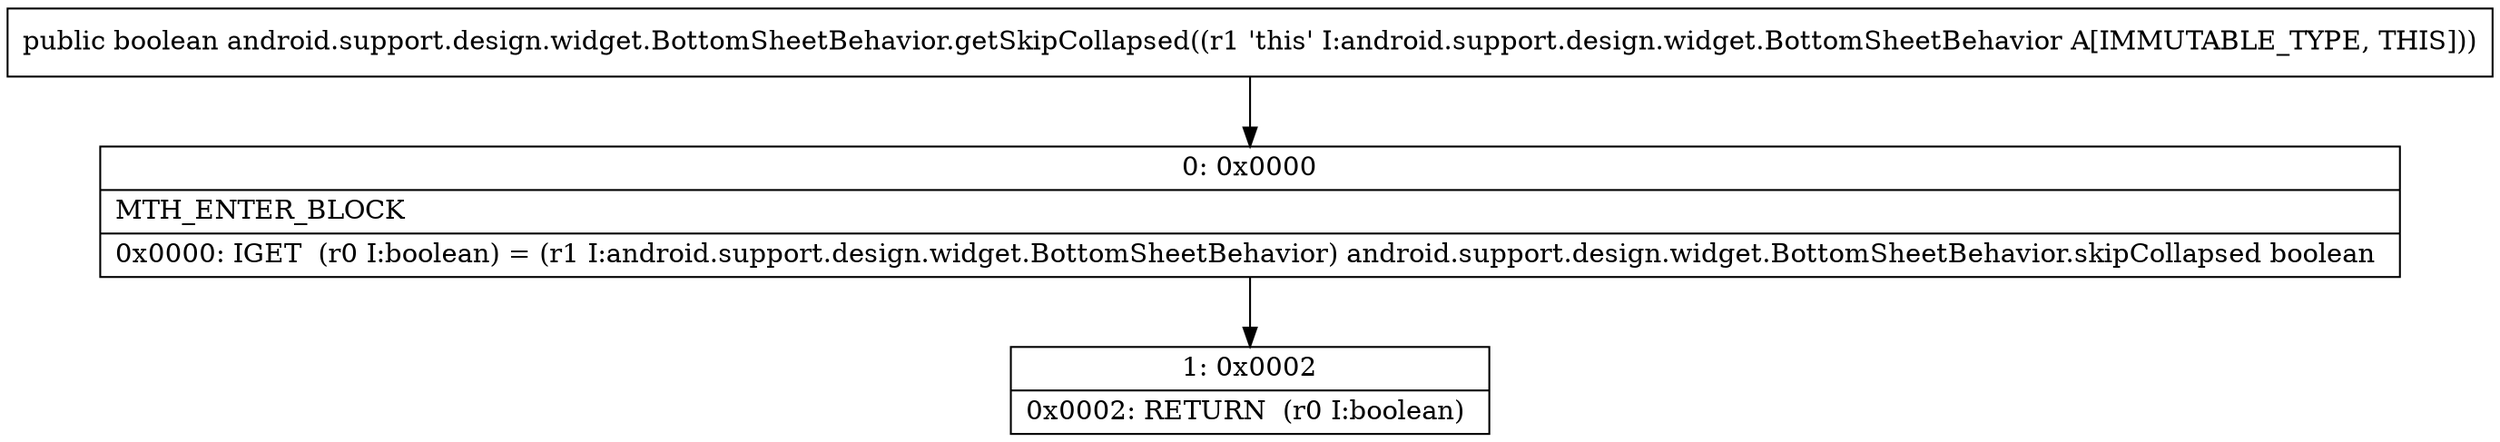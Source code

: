 digraph "CFG forandroid.support.design.widget.BottomSheetBehavior.getSkipCollapsed()Z" {
Node_0 [shape=record,label="{0\:\ 0x0000|MTH_ENTER_BLOCK\l|0x0000: IGET  (r0 I:boolean) = (r1 I:android.support.design.widget.BottomSheetBehavior) android.support.design.widget.BottomSheetBehavior.skipCollapsed boolean \l}"];
Node_1 [shape=record,label="{1\:\ 0x0002|0x0002: RETURN  (r0 I:boolean) \l}"];
MethodNode[shape=record,label="{public boolean android.support.design.widget.BottomSheetBehavior.getSkipCollapsed((r1 'this' I:android.support.design.widget.BottomSheetBehavior A[IMMUTABLE_TYPE, THIS])) }"];
MethodNode -> Node_0;
Node_0 -> Node_1;
}

